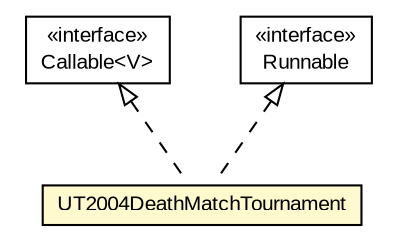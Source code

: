 #!/usr/local/bin/dot
#
# Class diagram 
# Generated by UMLGraph version 5.1 (http://www.umlgraph.org/)
#

digraph G {
	edge [fontname="arial",fontsize=10,labelfontname="arial",labelfontsize=10];
	node [fontname="arial",fontsize=10,shape=plaintext];
	nodesep=0.25;
	ranksep=0.5;
	// cz.cuni.amis.pogamut.ut2004.tournament.deathmatch.UT2004DeathMatchTournament
	c1158 [label=<<table title="cz.cuni.amis.pogamut.ut2004.tournament.deathmatch.UT2004DeathMatchTournament" border="0" cellborder="1" cellspacing="0" cellpadding="2" port="p" bgcolor="lemonChiffon" href="./UT2004DeathMatchTournament.html">
		<tr><td><table border="0" cellspacing="0" cellpadding="1">
<tr><td align="center" balign="center"> UT2004DeathMatchTournament </td></tr>
		</table></td></tr>
		</table>>, fontname="arial", fontcolor="black", fontsize=10.0];
	//cz.cuni.amis.pogamut.ut2004.tournament.deathmatch.UT2004DeathMatchTournament implements java.util.concurrent.Callable<V>
	c1184:p -> c1158:p [dir=back,arrowtail=empty,style=dashed];
	//cz.cuni.amis.pogamut.ut2004.tournament.deathmatch.UT2004DeathMatchTournament implements java.lang.Runnable
	c1185:p -> c1158:p [dir=back,arrowtail=empty,style=dashed];
	// java.lang.Runnable
	c1185 [label=<<table title="java.lang.Runnable" border="0" cellborder="1" cellspacing="0" cellpadding="2" port="p" href="http://download.oracle.com/javase/6/docs/api/java/lang/Runnable.html">
		<tr><td><table border="0" cellspacing="0" cellpadding="1">
<tr><td align="center" balign="center"> &#171;interface&#187; </td></tr>
<tr><td align="center" balign="center"> Runnable </td></tr>
		</table></td></tr>
		</table>>, fontname="arial", fontcolor="black", fontsize=10.0];
	// java.util.concurrent.Callable<V>
	c1184 [label=<<table title="java.util.concurrent.Callable" border="0" cellborder="1" cellspacing="0" cellpadding="2" port="p" href="http://download.oracle.com/javase/6/docs/api/java/util/concurrent/Callable.html">
		<tr><td><table border="0" cellspacing="0" cellpadding="1">
<tr><td align="center" balign="center"> &#171;interface&#187; </td></tr>
<tr><td align="center" balign="center"> Callable&lt;V&gt; </td></tr>
		</table></td></tr>
		</table>>, fontname="arial", fontcolor="black", fontsize=10.0];
}


